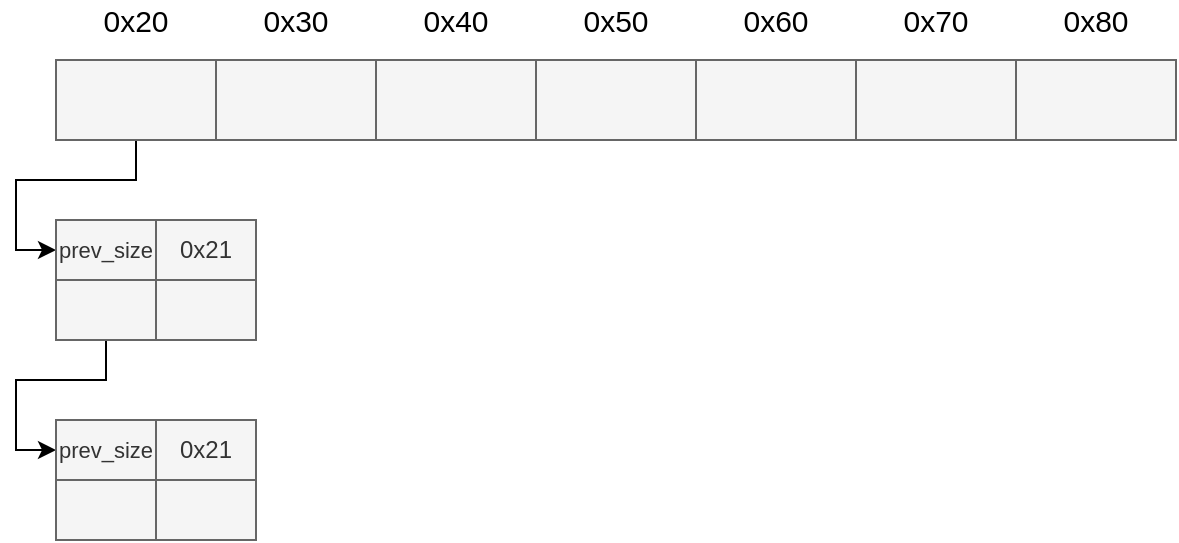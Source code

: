 <mxfile>
    <diagram id="b-Bwdr1y-Pm7TVUk07Hk" name="Page-1">
        <mxGraphModel dx="1756" dy="1172" grid="1" gridSize="10" guides="1" tooltips="1" connect="1" arrows="1" fold="1" page="1" pageScale="1" pageWidth="827" pageHeight="1169" math="0" shadow="0">
            <root>
                <mxCell id="0"/>
                <mxCell id="1" parent="0"/>
                <mxCell id="31" style="edgeStyle=orthogonalEdgeStyle;rounded=0;orthogonalLoop=1;jettySize=auto;html=1;exitX=0.5;exitY=1;exitDx=0;exitDy=0;entryX=0;entryY=0.5;entryDx=0;entryDy=0;" parent="1" source="2" target="27" edge="1">
                    <mxGeometry relative="1" as="geometry"/>
                </mxCell>
                <mxCell id="2" value="" style="rounded=0;whiteSpace=wrap;html=1;strokeColor=#666666;fontColor=#333333;fillColor=#f5f5f5;" parent="1" vertex="1">
                    <mxGeometry x="80" y="200" width="80" height="40" as="geometry"/>
                </mxCell>
                <mxCell id="11" value="" style="rounded=0;whiteSpace=wrap;html=1;strokeColor=#666666;fontColor=#333333;fillColor=#f5f5f5;" parent="1" vertex="1">
                    <mxGeometry x="560" y="200" width="80" height="40" as="geometry"/>
                </mxCell>
                <mxCell id="12" value="" style="rounded=0;whiteSpace=wrap;html=1;strokeColor=#666666;fontColor=#333333;fillColor=#f5f5f5;" parent="1" vertex="1">
                    <mxGeometry x="480" y="200" width="80" height="40" as="geometry"/>
                </mxCell>
                <mxCell id="13" value="" style="rounded=0;whiteSpace=wrap;html=1;strokeColor=#666666;fontColor=#333333;fillColor=#f5f5f5;" parent="1" vertex="1">
                    <mxGeometry x="400" y="200" width="80" height="40" as="geometry"/>
                </mxCell>
                <mxCell id="14" value="" style="rounded=0;whiteSpace=wrap;html=1;strokeColor=#666666;fontColor=#333333;fillColor=#f5f5f5;" parent="1" vertex="1">
                    <mxGeometry x="320" y="200" width="80" height="40" as="geometry"/>
                </mxCell>
                <mxCell id="15" value="" style="rounded=0;whiteSpace=wrap;html=1;strokeColor=#666666;fontColor=#333333;fillColor=#f5f5f5;" parent="1" vertex="1">
                    <mxGeometry x="240" y="200" width="80" height="40" as="geometry"/>
                </mxCell>
                <mxCell id="16" value="" style="rounded=0;whiteSpace=wrap;html=1;strokeColor=#666666;fontColor=#333333;fillColor=#f5f5f5;" parent="1" vertex="1">
                    <mxGeometry x="160" y="200" width="80" height="40" as="geometry"/>
                </mxCell>
                <mxCell id="18" value="&lt;font style=&quot;font-size: 15px&quot;&gt;0x20&lt;/font&gt;" style="text;html=1;strokeColor=none;fillColor=none;align=center;verticalAlign=middle;whiteSpace=wrap;rounded=0;" parent="1" vertex="1">
                    <mxGeometry x="100" y="170" width="40" height="20" as="geometry"/>
                </mxCell>
                <mxCell id="19" value="&lt;font style=&quot;font-size: 15px&quot;&gt;0x30&lt;/font&gt;" style="text;html=1;strokeColor=none;fillColor=none;align=center;verticalAlign=middle;whiteSpace=wrap;rounded=0;" parent="1" vertex="1">
                    <mxGeometry x="180" y="170" width="40" height="20" as="geometry"/>
                </mxCell>
                <mxCell id="20" value="&lt;font style=&quot;font-size: 15px&quot;&gt;0x40&lt;/font&gt;" style="text;html=1;strokeColor=none;fillColor=none;align=center;verticalAlign=middle;whiteSpace=wrap;rounded=0;" parent="1" vertex="1">
                    <mxGeometry x="260" y="170" width="40" height="20" as="geometry"/>
                </mxCell>
                <mxCell id="21" value="&lt;font style=&quot;font-size: 15px&quot;&gt;0x50&lt;/font&gt;" style="text;html=1;strokeColor=none;fillColor=none;align=center;verticalAlign=middle;whiteSpace=wrap;rounded=0;" parent="1" vertex="1">
                    <mxGeometry x="340" y="170" width="40" height="20" as="geometry"/>
                </mxCell>
                <mxCell id="22" value="&lt;font style=&quot;font-size: 15px&quot;&gt;0x60&lt;/font&gt;" style="text;html=1;strokeColor=none;fillColor=none;align=center;verticalAlign=middle;whiteSpace=wrap;rounded=0;" parent="1" vertex="1">
                    <mxGeometry x="420" y="170" width="40" height="20" as="geometry"/>
                </mxCell>
                <mxCell id="23" value="&lt;font style=&quot;font-size: 15px&quot;&gt;0x70&lt;/font&gt;" style="text;html=1;strokeColor=none;fillColor=none;align=center;verticalAlign=middle;whiteSpace=wrap;rounded=0;" parent="1" vertex="1">
                    <mxGeometry x="500" y="170" width="40" height="20" as="geometry"/>
                </mxCell>
                <mxCell id="24" value="&lt;font style=&quot;font-size: 15px&quot;&gt;0x80&lt;/font&gt;" style="text;html=1;strokeColor=none;fillColor=none;align=center;verticalAlign=middle;whiteSpace=wrap;rounded=0;" parent="1" vertex="1">
                    <mxGeometry x="580" y="170" width="40" height="20" as="geometry"/>
                </mxCell>
                <mxCell id="27" value="&lt;font style=&quot;font-size: 11px&quot;&gt;prev_size&lt;/font&gt;" style="rounded=0;whiteSpace=wrap;html=1;fillColor=#f5f5f5;strokeColor=#666666;fontColor=#333333;" parent="1" vertex="1">
                    <mxGeometry x="80" y="280" width="50" height="30" as="geometry"/>
                </mxCell>
                <mxCell id="28" value="0x21" style="rounded=0;whiteSpace=wrap;html=1;fillColor=#f5f5f5;strokeColor=#666666;fontColor=#333333;" parent="1" vertex="1">
                    <mxGeometry x="130" y="280" width="50" height="30" as="geometry"/>
                </mxCell>
                <mxCell id="36" style="edgeStyle=orthogonalEdgeStyle;rounded=0;orthogonalLoop=1;jettySize=auto;html=1;exitX=0.5;exitY=1;exitDx=0;exitDy=0;entryX=0;entryY=0.5;entryDx=0;entryDy=0;" parent="1" source="29" target="32" edge="1">
                    <mxGeometry relative="1" as="geometry"/>
                </mxCell>
                <mxCell id="29" value="" style="rounded=0;whiteSpace=wrap;html=1;fillColor=#f5f5f5;strokeColor=#666666;fontColor=#333333;" parent="1" vertex="1">
                    <mxGeometry x="80" y="310" width="50" height="30" as="geometry"/>
                </mxCell>
                <mxCell id="30" value="" style="rounded=0;whiteSpace=wrap;html=1;fillColor=#f5f5f5;strokeColor=#666666;fontColor=#333333;" parent="1" vertex="1">
                    <mxGeometry x="130" y="310" width="50" height="30" as="geometry"/>
                </mxCell>
                <mxCell id="32" value="&lt;span style=&quot;font-size: 11px&quot;&gt;prev_size&lt;/span&gt;" style="rounded=0;whiteSpace=wrap;html=1;fillColor=#f5f5f5;strokeColor=#666666;fontColor=#333333;" parent="1" vertex="1">
                    <mxGeometry x="80" y="380" width="50" height="30" as="geometry"/>
                </mxCell>
                <mxCell id="33" value="0x21" style="rounded=0;whiteSpace=wrap;html=1;fillColor=#f5f5f5;strokeColor=#666666;fontColor=#333333;" parent="1" vertex="1">
                    <mxGeometry x="130" y="380" width="50" height="30" as="geometry"/>
                </mxCell>
                <mxCell id="34" value="" style="rounded=0;whiteSpace=wrap;html=1;fillColor=#f5f5f5;strokeColor=#666666;fontColor=#333333;" parent="1" vertex="1">
                    <mxGeometry x="80" y="410" width="50" height="30" as="geometry"/>
                </mxCell>
                <mxCell id="35" value="" style="rounded=0;whiteSpace=wrap;html=1;fillColor=#f5f5f5;strokeColor=#666666;fontColor=#333333;" parent="1" vertex="1">
                    <mxGeometry x="130" y="410" width="50" height="30" as="geometry"/>
                </mxCell>
            </root>
        </mxGraphModel>
    </diagram>
</mxfile>